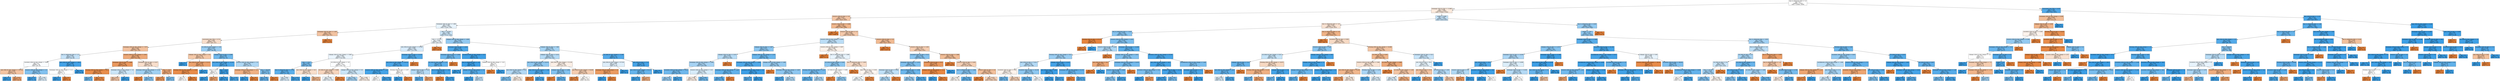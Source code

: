 digraph Tree {
node [shape=box, style="filled", color="black"] ;
0 [label="due_vs_submission_date <= 1.0\ngini = 0.5\nsamples = 27876\nvalue = [13938, 13938]", fillcolor="#e5813900"] ;
1 [label="homepage_clicks_by_days <= 13.999\ngini = 0.496\nsamples = 24863\nvalue = [13603, 11260]", fillcolor="#e581392c"] ;
0 -> 1 [labeldistance=2.5, labelangle=45, headlabel="True"] ;
2 [label="resource_clicks_by_days <= 0.0\ngini = 0.457\nsamples = 14311\nvalue = [9253, 5058]", fillcolor="#e5813974"] ;
1 -> 2 ;
3 [label="homepage_clicks_by_days <= 1.998\ngini = 0.498\nsamples = 3316\nvalue = [1556, 1760]", fillcolor="#399de51e"] ;
2 -> 3 ;
4 [label="homepage_clicks_by_days <= 1.003\ngini = 0.45\nsamples = 645\nvalue = [424, 221]", fillcolor="#e581397a"] ;
3 -> 4 ;
5 [label="assessment_type_CMA <= 0.752\ngini = 0.488\nsamples = 522\nvalue = [301, 221]", fillcolor="#e5813944"] ;
4 -> 5 ;
6 [label="homepage_clicks_by_days_change <= -7.975\ngini = 0.448\nsamples = 389\nvalue = [257, 132]", fillcolor="#e581397c"] ;
5 -> 6 ;
7 [label="due_vs_submission_date <= -1.5\ngini = 0.485\nsamples = 109\nvalue = [45, 64]", fillcolor="#399de54c"] ;
6 -> 7 ;
8 [label="oucontent_clicks_by_days_change <= -0.096\ngini = 0.5\nsamples = 89\nvalue = [44, 45]", fillcolor="#399de506"] ;
7 -> 8 ;
9 [label="quiz_clicks_by_days_change <= -123.164\ngini = 0.453\nsamples = 52\nvalue = [34, 18]", fillcolor="#e5813978"] ;
8 -> 9 ;
10 [label="gini = 0.0\nsamples = 9\nvalue = [0, 9]", fillcolor="#399de5ff"] ;
9 -> 10 ;
11 [label="gini = 0.331\nsamples = 43\nvalue = [34, 9]", fillcolor="#e58139bb"] ;
9 -> 11 ;
12 [label="resource_clicks_by_days_change <= -2.5\ngini = 0.394\nsamples = 37\nvalue = [10, 27]", fillcolor="#399de5a1"] ;
8 -> 12 ;
13 [label="gini = 0.111\nsamples = 17\nvalue = [1, 16]", fillcolor="#399de5ef"] ;
12 -> 13 ;
14 [label="gini = 0.495\nsamples = 20\nvalue = [9, 11]", fillcolor="#399de52e"] ;
12 -> 14 ;
15 [label="quiz_clicks_by_days_change <= -259.5\ngini = 0.095\nsamples = 20\nvalue = [1, 19]", fillcolor="#399de5f2"] ;
7 -> 15 ;
16 [label="homepage_clicks_by_days_change <= -21.5\ngini = 0.5\nsamples = 2\nvalue = [1, 1]", fillcolor="#e5813900"] ;
15 -> 16 ;
17 [label="gini = 0.0\nsamples = 1\nvalue = [0, 1]", fillcolor="#399de5ff"] ;
16 -> 17 ;
18 [label="gini = 0.0\nsamples = 1\nvalue = [1, 0]", fillcolor="#e58139ff"] ;
16 -> 18 ;
19 [label="gini = 0.0\nsamples = 18\nvalue = [0, 18]", fillcolor="#399de5ff"] ;
15 -> 19 ;
20 [label="resource_clicks_by_days_change <= -0.001\ngini = 0.368\nsamples = 280\nvalue = [212, 68]", fillcolor="#e58139ad"] ;
6 -> 20 ;
21 [label="homepage_clicks_by_days <= 0.988\ngini = 0.261\nsamples = 188\nvalue = [159, 29]", fillcolor="#e58139d0"] ;
20 -> 21 ;
22 [label="forumng_clicks_by_days_change <= -3.975\ngini = 0.158\nsamples = 162\nvalue = [148, 14]", fillcolor="#e58139e7"] ;
21 -> 22 ;
23 [label="gini = 0.32\nsamples = 5\nvalue = [1, 4]", fillcolor="#399de5bf"] ;
22 -> 23 ;
24 [label="gini = 0.119\nsamples = 157\nvalue = [147, 10]", fillcolor="#e58139ee"] ;
22 -> 24 ;
25 [label="homepage_clicks_by_days_change <= -3.5\ngini = 0.488\nsamples = 26\nvalue = [11, 15]", fillcolor="#399de544"] ;
21 -> 25 ;
26 [label="gini = 0.457\nsamples = 17\nvalue = [11, 6]", fillcolor="#e5813974"] ;
25 -> 26 ;
27 [label="gini = 0.0\nsamples = 9\nvalue = [0, 9]", fillcolor="#399de5ff"] ;
25 -> 27 ;
28 [label="homepage_clicks_by_days <= 0.027\ngini = 0.488\nsamples = 92\nvalue = [53, 39]", fillcolor="#e5813943"] ;
20 -> 28 ;
29 [label="homepage_clicks_by_days_change <= -5.702\ngini = 0.45\nsamples = 41\nvalue = [14, 27]", fillcolor="#399de57b"] ;
28 -> 29 ;
30 [label="gini = 0.0\nsamples = 4\nvalue = [4, 0]", fillcolor="#e58139ff"] ;
29 -> 30 ;
31 [label="gini = 0.394\nsamples = 37\nvalue = [10, 27]", fillcolor="#399de5a1"] ;
29 -> 31 ;
32 [label="date <= 179.0\ngini = 0.36\nsamples = 51\nvalue = [39, 12]", fillcolor="#e58139b1"] ;
28 -> 32 ;
33 [label="gini = 0.24\nsamples = 43\nvalue = [37, 6]", fillcolor="#e58139d6"] ;
32 -> 33 ;
34 [label="gini = 0.375\nsamples = 8\nvalue = [2, 6]", fillcolor="#399de5aa"] ;
32 -> 34 ;
35 [label="url_clicks_by_days_change <= -1.04\ngini = 0.443\nsamples = 133\nvalue = [44, 89]", fillcolor="#399de581"] ;
5 -> 35 ;
36 [label="subpage_clicks_by_days_change <= -8.5\ngini = 0.461\nsamples = 36\nvalue = [23, 13]", fillcolor="#e581396f"] ;
35 -> 36 ;
37 [label="gini = 0.0\nsamples = 7\nvalue = [0, 7]", fillcolor="#399de5ff"] ;
36 -> 37 ;
38 [label="quiz_clicks_by_days_change <= 22.211\ngini = 0.328\nsamples = 29\nvalue = [23, 6]", fillcolor="#e58139bc"] ;
36 -> 38 ;
39 [label="forumng_clicks_by_days_change <= -17.839\ngini = 0.147\nsamples = 25\nvalue = [23, 2]", fillcolor="#e58139e9"] ;
38 -> 39 ;
40 [label="gini = 0.5\nsamples = 4\nvalue = [2, 2]", fillcolor="#e5813900"] ;
39 -> 40 ;
41 [label="gini = 0.0\nsamples = 21\nvalue = [21, 0]", fillcolor="#e58139ff"] ;
39 -> 41 ;
42 [label="gini = 0.0\nsamples = 4\nvalue = [0, 4]", fillcolor="#399de5ff"] ;
38 -> 42 ;
43 [label="subpage_clicks_by_days <= 0.099\ngini = 0.339\nsamples = 97\nvalue = [21, 76]", fillcolor="#399de5b9"] ;
35 -> 43 ;
44 [label="quiz_clicks_by_days_change <= -51.051\ngini = 0.168\nsamples = 54\nvalue = [5, 49]", fillcolor="#399de5e5"] ;
43 -> 44 ;
45 [label="date <= 175.5\ngini = 0.5\nsamples = 8\nvalue = [4, 4]", fillcolor="#e5813900"] ;
44 -> 45 ;
46 [label="gini = 0.0\nsamples = 3\nvalue = [0, 3]", fillcolor="#399de5ff"] ;
45 -> 46 ;
47 [label="gini = 0.32\nsamples = 5\nvalue = [4, 1]", fillcolor="#e58139bf"] ;
45 -> 47 ;
48 [label="date <= 210.5\ngini = 0.043\nsamples = 46\nvalue = [1, 45]", fillcolor="#399de5f9"] ;
44 -> 48 ;
49 [label="gini = 0.0\nsamples = 32\nvalue = [0, 32]", fillcolor="#399de5ff"] ;
48 -> 49 ;
50 [label="gini = 0.133\nsamples = 14\nvalue = [1, 13]", fillcolor="#399de5eb"] ;
48 -> 50 ;
51 [label="resource_clicks_by_days_change <= -3.5\ngini = 0.467\nsamples = 43\nvalue = [16, 27]", fillcolor="#399de568"] ;
43 -> 51 ;
52 [label="homepage_clicks_by_days_change <= -12.5\ngini = 0.397\nsamples = 11\nvalue = [8, 3]", fillcolor="#e581399f"] ;
51 -> 52 ;
53 [label="gini = 0.0\nsamples = 3\nvalue = [0, 3]", fillcolor="#399de5ff"] ;
52 -> 53 ;
54 [label="gini = 0.0\nsamples = 8\nvalue = [8, 0]", fillcolor="#e58139ff"] ;
52 -> 54 ;
55 [label="date <= 209.638\ngini = 0.375\nsamples = 32\nvalue = [8, 24]", fillcolor="#399de5aa"] ;
51 -> 55 ;
56 [label="gini = 0.285\nsamples = 29\nvalue = [5, 24]", fillcolor="#399de5ca"] ;
55 -> 56 ;
57 [label="gini = 0.0\nsamples = 3\nvalue = [3, 0]", fillcolor="#e58139ff"] ;
55 -> 57 ;
58 [label="gini = 0.0\nsamples = 123\nvalue = [123, 0]", fillcolor="#e58139ff"] ;
4 -> 58 ;
59 [label="date <= 143.952\ngini = 0.488\nsamples = 2671\nvalue = [1132, 1539]", fillcolor="#399de543"] ;
3 -> 59 ;
60 [label="date <= 137.033\ngini = 0.499\nsamples = 1793\nvalue = [859, 934]", fillcolor="#399de514"] ;
59 -> 60 ;
61 [label="quiz_clicks_by_days_change <= 112.947\ngini = 0.494\nsamples = 1685\nvalue = [751, 934]", fillcolor="#399de532"] ;
60 -> 61 ;
62 [label="subpage_clicks_by_days_change <= -9.992\ngini = 0.498\nsamples = 1564\nvalue = [738, 826]", fillcolor="#399de51b"] ;
61 -> 62 ;
63 [label="date <= 123.0\ngini = 0.361\nsamples = 152\nvalue = [36, 116]", fillcolor="#399de5b0"] ;
62 -> 63 ;
64 [label="due_vs_submission_date <= -2.763\ngini = 0.245\nsamples = 119\nvalue = [17, 102]", fillcolor="#399de5d4"] ;
63 -> 64 ;
65 [label="gini = 0.494\nsamples = 27\nvalue = [12, 15]", fillcolor="#399de533"] ;
64 -> 65 ;
66 [label="gini = 0.103\nsamples = 92\nvalue = [5, 87]", fillcolor="#399de5f0"] ;
64 -> 66 ;
67 [label="quiz_clicks_by_days_change <= 45.5\ngini = 0.489\nsamples = 33\nvalue = [19, 14]", fillcolor="#e5813943"] ;
63 -> 67 ;
68 [label="gini = 0.0\nsamples = 6\nvalue = [0, 6]", fillcolor="#399de5ff"] ;
67 -> 68 ;
69 [label="gini = 0.417\nsamples = 27\nvalue = [19, 8]", fillcolor="#e5813994"] ;
67 -> 69 ;
70 [label="url_clicks_by_days_change <= -0.0\ngini = 0.5\nsamples = 1412\nvalue = [702, 710]", fillcolor="#399de503"] ;
62 -> 70 ;
71 [label="url_clicks_by_days_change <= -0.993\ngini = 0.479\nsamples = 583\nvalue = [351, 232]", fillcolor="#e5813956"] ;
70 -> 71 ;
72 [label="gini = 0.499\nsamples = 442\nvalue = [210, 232]", fillcolor="#399de518"] ;
71 -> 72 ;
73 [label="gini = 0.0\nsamples = 141\nvalue = [141, 0]", fillcolor="#e58139ff"] ;
71 -> 73 ;
74 [label="subpage_clicks_by_days_change <= 2.01\ngini = 0.488\nsamples = 829\nvalue = [351, 478]", fillcolor="#399de544"] ;
70 -> 74 ;
75 [label="gini = 0.455\nsamples = 499\nvalue = [175, 324]", fillcolor="#399de575"] ;
74 -> 75 ;
76 [label="gini = 0.498\nsamples = 330\nvalue = [176, 154]", fillcolor="#e5813920"] ;
74 -> 76 ;
77 [label="homepage_clicks_by_days <= 13.155\ngini = 0.192\nsamples = 121\nvalue = [13, 108]", fillcolor="#399de5e0"] ;
61 -> 77 ;
78 [label="quiz_clicks_by_days_change <= 276.515\ngini = 0.155\nsamples = 118\nvalue = [10, 108]", fillcolor="#399de5e7"] ;
77 -> 78 ;
79 [label="resource_clicks_by_days_change <= -18.5\ngini = 0.103\nsamples = 110\nvalue = [6, 104]", fillcolor="#399de5f0"] ;
78 -> 79 ;
80 [label="gini = 0.5\nsamples = 2\nvalue = [1, 1]", fillcolor="#e5813900"] ;
79 -> 80 ;
81 [label="gini = 0.088\nsamples = 108\nvalue = [5, 103]", fillcolor="#399de5f3"] ;
79 -> 81 ;
82 [label="forumng_clicks_by_days <= 4.507\ngini = 0.5\nsamples = 8\nvalue = [4, 4]", fillcolor="#e5813900"] ;
78 -> 82 ;
83 [label="gini = 0.0\nsamples = 4\nvalue = [0, 4]", fillcolor="#399de5ff"] ;
82 -> 83 ;
84 [label="gini = 0.0\nsamples = 4\nvalue = [4, 0]", fillcolor="#e58139ff"] ;
82 -> 84 ;
85 [label="gini = 0.0\nsamples = 3\nvalue = [3, 0]", fillcolor="#e58139ff"] ;
77 -> 85 ;
86 [label="gini = 0.0\nsamples = 108\nvalue = [108, 0]", fillcolor="#e58139ff"] ;
60 -> 86 ;
87 [label="subpage_clicks_by_days_change <= -4.862\ngini = 0.429\nsamples = 878\nvalue = [273, 605]", fillcolor="#399de58c"] ;
59 -> 87 ;
88 [label="homepage_clicks_by_days <= 4.943\ngini = 0.162\nsamples = 146\nvalue = [13, 133]", fillcolor="#399de5e6"] ;
87 -> 88 ;
89 [label="homepage_clicks_by_days <= 4.064\ngini = 0.325\nsamples = 49\nvalue = [10, 39]", fillcolor="#399de5be"] ;
88 -> 89 ;
90 [label="url_clicks_by_days_change <= -0.5\ngini = 0.258\nsamples = 46\nvalue = [7, 39]", fillcolor="#399de5d1"] ;
89 -> 90 ;
91 [label="subpage_clicks_by_days <= 1.019\ngini = 0.473\nsamples = 13\nvalue = [5, 8]", fillcolor="#399de560"] ;
90 -> 91 ;
92 [label="gini = 0.219\nsamples = 8\nvalue = [1, 7]", fillcolor="#399de5db"] ;
91 -> 92 ;
93 [label="gini = 0.32\nsamples = 5\nvalue = [4, 1]", fillcolor="#e58139bf"] ;
91 -> 93 ;
94 [label="due_vs_submission_date <= -19.0\ngini = 0.114\nsamples = 33\nvalue = [2, 31]", fillcolor="#399de5ef"] ;
90 -> 94 ;
95 [label="gini = 0.0\nsamples = 1\nvalue = [1, 0]", fillcolor="#e58139ff"] ;
94 -> 95 ;
96 [label="gini = 0.061\nsamples = 32\nvalue = [1, 31]", fillcolor="#399de5f7"] ;
94 -> 96 ;
97 [label="gini = 0.0\nsamples = 3\nvalue = [3, 0]", fillcolor="#e58139ff"] ;
89 -> 97 ;
98 [label="oucontent_clicks_by_days_change <= 22.5\ngini = 0.06\nsamples = 97\nvalue = [3, 94]", fillcolor="#399de5f7"] ;
88 -> 98 ;
99 [label="due_vs_submission_date <= -0.5\ngini = 0.041\nsamples = 95\nvalue = [2, 93]", fillcolor="#399de5fa"] ;
98 -> 99 ;
100 [label="gini = 0.0\nsamples = 79\nvalue = [0, 79]", fillcolor="#399de5ff"] ;
99 -> 100 ;
101 [label="subpage_clicks_by_days_change <= -5.5\ngini = 0.219\nsamples = 16\nvalue = [2, 14]", fillcolor="#399de5db"] ;
99 -> 101 ;
102 [label="gini = 0.0\nsamples = 11\nvalue = [0, 11]", fillcolor="#399de5ff"] ;
101 -> 102 ;
103 [label="gini = 0.48\nsamples = 5\nvalue = [2, 3]", fillcolor="#399de555"] ;
101 -> 103 ;
104 [label="subpage_clicks_by_days_change <= -16.5\ngini = 0.5\nsamples = 2\nvalue = [1, 1]", fillcolor="#e5813900"] ;
98 -> 104 ;
105 [label="gini = 0.0\nsamples = 1\nvalue = [1, 0]", fillcolor="#e58139ff"] ;
104 -> 105 ;
106 [label="gini = 0.0\nsamples = 1\nvalue = [0, 1]", fillcolor="#399de5ff"] ;
104 -> 106 ;
107 [label="subpage_clicks_by_days <= 7.983\ngini = 0.458\nsamples = 732\nvalue = [260, 472]", fillcolor="#399de573"] ;
87 -> 107 ;
108 [label="subpage_clicks_by_days <= 4.014\ngini = 0.474\nsamples = 652\nvalue = [251, 401]", fillcolor="#399de55f"] ;
107 -> 108 ;
109 [label="quiz_clicks_by_days_change <= 53.874\ngini = 0.424\nsamples = 423\nvalue = [129, 294]", fillcolor="#399de58f"] ;
108 -> 109 ;
110 [label="quiz_clicks_by_days_change <= 6.26\ngini = 0.47\nsamples = 315\nvalue = [119, 196]", fillcolor="#399de564"] ;
109 -> 110 ;
111 [label="gini = 0.376\nsamples = 175\nvalue = [44, 131]", fillcolor="#399de5a9"] ;
110 -> 111 ;
112 [label="gini = 0.497\nsamples = 140\nvalue = [75, 65]", fillcolor="#e5813922"] ;
110 -> 112 ;
113 [label="page_clicks_by_days_change <= -0.06\ngini = 0.168\nsamples = 108\nvalue = [10, 98]", fillcolor="#399de5e5"] ;
109 -> 113 ;
114 [label="gini = 0.0\nsamples = 2\nvalue = [2, 0]", fillcolor="#e58139ff"] ;
113 -> 114 ;
115 [label="gini = 0.14\nsamples = 106\nvalue = [8, 98]", fillcolor="#399de5ea"] ;
113 -> 115 ;
116 [label="quiz_clicks_by_days_change <= 52.139\ngini = 0.498\nsamples = 229\nvalue = [122, 107]", fillcolor="#e581391f"] ;
108 -> 116 ;
117 [label="subpage_clicks_by_days <= 4.994\ngini = 0.391\nsamples = 60\nvalue = [16, 44]", fillcolor="#399de5a2"] ;
116 -> 117 ;
118 [label="gini = 0.0\nsamples = 7\nvalue = [7, 0]", fillcolor="#e58139ff"] ;
117 -> 118 ;
119 [label="gini = 0.282\nsamples = 53\nvalue = [9, 44]", fillcolor="#399de5cb"] ;
117 -> 119 ;
120 [label="quiz_clicks_by_days_change <= 60.866\ngini = 0.468\nsamples = 169\nvalue = [106, 63]", fillcolor="#e5813967"] ;
116 -> 120 ;
121 [label="gini = 0.083\nsamples = 46\nvalue = [44, 2]", fillcolor="#e58139f3"] ;
120 -> 121 ;
122 [label="gini = 0.5\nsamples = 123\nvalue = [62, 61]", fillcolor="#e5813904"] ;
120 -> 122 ;
123 [label="url_clicks_by_days_change <= -0.166\ngini = 0.2\nsamples = 80\nvalue = [9, 71]", fillcolor="#399de5df"] ;
107 -> 123 ;
124 [label="quiz_clicks_by_days_change <= 67.334\ngini = 0.496\nsamples = 11\nvalue = [5, 6]", fillcolor="#399de52a"] ;
123 -> 124 ;
125 [label="homepage_clicks_by_days_change <= 1.0\ngini = 0.278\nsamples = 6\nvalue = [5, 1]", fillcolor="#e58139cc"] ;
124 -> 125 ;
126 [label="gini = 0.0\nsamples = 1\nvalue = [0, 1]", fillcolor="#399de5ff"] ;
125 -> 126 ;
127 [label="gini = 0.0\nsamples = 5\nvalue = [5, 0]", fillcolor="#e58139ff"] ;
125 -> 127 ;
128 [label="gini = 0.0\nsamples = 5\nvalue = [0, 5]", fillcolor="#399de5ff"] ;
124 -> 128 ;
129 [label="quiz_clicks_by_days <= 71.5\ngini = 0.109\nsamples = 69\nvalue = [4, 65]", fillcolor="#399de5ef"] ;
123 -> 129 ;
130 [label="quiz_clicks_by_days_change <= 61.473\ngini = 0.298\nsamples = 22\nvalue = [4, 18]", fillcolor="#399de5c6"] ;
129 -> 130 ;
131 [label="gini = 0.105\nsamples = 18\nvalue = [1, 17]", fillcolor="#399de5f0"] ;
130 -> 131 ;
132 [label="gini = 0.375\nsamples = 4\nvalue = [3, 1]", fillcolor="#e58139aa"] ;
130 -> 132 ;
133 [label="gini = 0.0\nsamples = 47\nvalue = [0, 47]", fillcolor="#399de5ff"] ;
129 -> 133 ;
134 [label="resource_clicks_by_days <= 0.999\ngini = 0.42\nsamples = 10995\nvalue = [7697, 3298]", fillcolor="#e5813992"] ;
2 -> 134 ;
135 [label="gini = 0.0\nsamples = 1899\nvalue = [1899, 0]", fillcolor="#e58139ff"] ;
134 -> 135 ;
136 [label="resource_clicks_by_days <= 1.0\ngini = 0.462\nsamples = 9096\nvalue = [5798, 3298]", fillcolor="#e581396e"] ;
134 -> 136 ;
137 [label="resource_clicks_by_days_change <= 0.004\ngini = 0.479\nsamples = 1616\nvalue = [641, 975]", fillcolor="#399de557"] ;
136 -> 137 ;
138 [label="subpage_clicks_by_days <= 3.987\ngini = 0.417\nsamples = 912\nvalue = [270, 642]", fillcolor="#399de594"] ;
137 -> 138 ;
139 [label="subpage_clicks_by_days <= 3.022\ngini = 0.476\nsamples = 459\nvalue = [179, 280]", fillcolor="#399de55c"] ;
138 -> 139 ;
140 [label="homepage_clicks_by_days_change <= -5.962\ngini = 0.457\nsamples = 433\nvalue = [153, 280]", fillcolor="#399de574"] ;
139 -> 140 ;
141 [label="oucontent_clicks_by_days_change <= -0.013\ngini = 0.335\nsamples = 169\nvalue = [36, 133]", fillcolor="#399de5ba"] ;
140 -> 141 ;
142 [label="gini = 0.44\nsamples = 92\nvalue = [30, 62]", fillcolor="#399de584"] ;
141 -> 142 ;
143 [label="gini = 0.144\nsamples = 77\nvalue = [6, 71]", fillcolor="#399de5e9"] ;
141 -> 143 ;
144 [label="resource_clicks_by_days_change <= -0.01\ngini = 0.494\nsamples = 264\nvalue = [117, 147]", fillcolor="#399de534"] ;
140 -> 144 ;
145 [label="gini = 0.498\nsamples = 190\nvalue = [101, 89]", fillcolor="#e581391e"] ;
144 -> 145 ;
146 [label="gini = 0.339\nsamples = 74\nvalue = [16, 58]", fillcolor="#399de5b9"] ;
144 -> 146 ;
147 [label="gini = 0.0\nsamples = 26\nvalue = [26, 0]", fillcolor="#e58139ff"] ;
139 -> 147 ;
148 [label="subpage_clicks_by_days_change <= 1.223\ngini = 0.321\nsamples = 453\nvalue = [91, 362]", fillcolor="#399de5bf"] ;
138 -> 148 ;
149 [label="homepage_clicks_by_days_change <= -4.085\ngini = 0.186\nsamples = 250\nvalue = [26, 224]", fillcolor="#399de5e1"] ;
148 -> 149 ;
150 [label="homepage_clicks_by_days_change <= -4.897\ngini = 0.278\nsamples = 150\nvalue = [25, 125]", fillcolor="#399de5cc"] ;
149 -> 150 ;
151 [label="gini = 0.246\nsamples = 146\nvalue = [21, 125]", fillcolor="#399de5d4"] ;
150 -> 151 ;
152 [label="gini = 0.0\nsamples = 4\nvalue = [4, 0]", fillcolor="#e58139ff"] ;
150 -> 152 ;
153 [label="oucontent_clicks_by_days_change <= -8.5\ngini = 0.02\nsamples = 100\nvalue = [1, 99]", fillcolor="#399de5fc"] ;
149 -> 153 ;
154 [label="gini = 0.245\nsamples = 7\nvalue = [1, 6]", fillcolor="#399de5d4"] ;
153 -> 154 ;
155 [label="gini = 0.0\nsamples = 93\nvalue = [0, 93]", fillcolor="#399de5ff"] ;
153 -> 155 ;
156 [label="subpage_clicks_by_days_change <= 1.908\ngini = 0.435\nsamples = 203\nvalue = [65, 138]", fillcolor="#399de587"] ;
148 -> 156 ;
157 [label="gini = 0.0\nsamples = 7\nvalue = [7, 0]", fillcolor="#e58139ff"] ;
156 -> 157 ;
158 [label="homepage_clicks_by_days_change <= -0.887\ngini = 0.417\nsamples = 196\nvalue = [58, 138]", fillcolor="#399de594"] ;
156 -> 158 ;
159 [label="gini = 0.145\nsamples = 51\nvalue = [4, 47]", fillcolor="#399de5e9"] ;
158 -> 159 ;
160 [label="gini = 0.467\nsamples = 145\nvalue = [54, 91]", fillcolor="#399de568"] ;
158 -> 160 ;
161 [label="resource_clicks_by_days_change <= 0.997\ngini = 0.499\nsamples = 704\nvalue = [371, 333]", fillcolor="#e581391a"] ;
137 -> 161 ;
162 [label="gini = 0.0\nsamples = 77\nvalue = [77, 0]", fillcolor="#e58139ff"] ;
161 -> 162 ;
163 [label="due_vs_submission_date <= -2.999\ngini = 0.498\nsamples = 627\nvalue = [294, 333]", fillcolor="#399de51e"] ;
161 -> 163 ;
164 [label="url_clicks_by_days_change <= 0.001\ngini = 0.414\nsamples = 246\nvalue = [72, 174]", fillcolor="#399de595"] ;
163 -> 164 ;
165 [label="forumng_clicks_by_days_change <= 0.307\ngini = 0.35\nsamples = 186\nvalue = [42, 144]", fillcolor="#399de5b5"] ;
164 -> 165 ;
166 [label="gini = 0.263\nsamples = 122\nvalue = [19, 103]", fillcolor="#399de5d0"] ;
165 -> 166 ;
167 [label="gini = 0.46\nsamples = 64\nvalue = [23, 41]", fillcolor="#399de570"] ;
165 -> 167 ;
168 [label="url_clicks_by_days_change <= 0.996\ngini = 0.5\nsamples = 60\nvalue = [30, 30]", fillcolor="#e5813900"] ;
164 -> 168 ;
169 [label="gini = 0.0\nsamples = 17\nvalue = [17, 0]", fillcolor="#e58139ff"] ;
168 -> 169 ;
170 [label="gini = 0.422\nsamples = 43\nvalue = [13, 30]", fillcolor="#399de591"] ;
168 -> 170 ;
171 [label="due_vs_submission_date <= -2.003\ngini = 0.486\nsamples = 381\nvalue = [222, 159]", fillcolor="#e5813948"] ;
163 -> 171 ;
172 [label="gini = 0.0\nsamples = 50\nvalue = [50, 0]", fillcolor="#e58139ff"] ;
171 -> 172 ;
173 [label="page_clicks_by_days <= 0.028\ngini = 0.499\nsamples = 331\nvalue = [172, 159]", fillcolor="#e5813913"] ;
171 -> 173 ;
174 [label="gini = 0.5\nsamples = 307\nvalue = [149, 158]", fillcolor="#399de50f"] ;
173 -> 174 ;
175 [label="gini = 0.08\nsamples = 24\nvalue = [23, 1]", fillcolor="#e58139f4"] ;
173 -> 175 ;
176 [label="resource_clicks_by_days <= 2.0\ngini = 0.428\nsamples = 7480\nvalue = [5157, 2323]", fillcolor="#e581398c"] ;
136 -> 176 ;
177 [label="gini = 0.0\nsamples = 1327\nvalue = [1327, 0]", fillcolor="#e58139ff"] ;
176 -> 177 ;
178 [label="resource_clicks_by_days <= 2.001\ngini = 0.47\nsamples = 6153\nvalue = [3830, 2323]", fillcolor="#e5813964"] ;
176 -> 178 ;
179 [label="oucontent_clicks_by_days <= 61.5\ngini = 0.405\nsamples = 869\nvalue = [245, 624]", fillcolor="#399de59b"] ;
178 -> 179 ;
180 [label="homepage_clicks_by_days <= 5.974\ngini = 0.39\nsamples = 844\nvalue = [224, 620]", fillcolor="#399de5a3"] ;
179 -> 180 ;
181 [label="homepage_clicks_by_days <= 5.045\ngini = 0.481\nsamples = 261\nvalue = [105, 156]", fillcolor="#399de553"] ;
180 -> 181 ;
182 [label="gini = 0.465\nsamples = 247\nvalue = [91, 156]", fillcolor="#399de56a"] ;
181 -> 182 ;
183 [label="gini = 0.0\nsamples = 14\nvalue = [14, 0]", fillcolor="#e58139ff"] ;
181 -> 183 ;
184 [label="due_vs_submission_date <= -2.036\ngini = 0.325\nsamples = 583\nvalue = [119, 464]", fillcolor="#399de5be"] ;
180 -> 184 ;
185 [label="gini = 0.435\nsamples = 269\nvalue = [86, 183]", fillcolor="#399de587"] ;
184 -> 185 ;
186 [label="gini = 0.188\nsamples = 314\nvalue = [33, 281]", fillcolor="#399de5e1"] ;
184 -> 186 ;
187 [label="oucontent_clicks_by_days <= 92.5\ngini = 0.269\nsamples = 25\nvalue = [21, 4]", fillcolor="#e58139ce"] ;
179 -> 187 ;
188 [label="subpage_clicks_by_days_change <= -22.5\ngini = 0.087\nsamples = 22\nvalue = [21, 1]", fillcolor="#e58139f3"] ;
187 -> 188 ;
189 [label="gini = 0.0\nsamples = 1\nvalue = [0, 1]", fillcolor="#399de5ff"] ;
188 -> 189 ;
190 [label="gini = 0.0\nsamples = 21\nvalue = [21, 0]", fillcolor="#e58139ff"] ;
188 -> 190 ;
191 [label="gini = 0.0\nsamples = 3\nvalue = [0, 3]", fillcolor="#399de5ff"] ;
187 -> 191 ;
192 [label="resource_clicks_by_days <= 2.999\ngini = 0.436\nsamples = 5284\nvalue = [3585, 1699]", fillcolor="#e5813986"] ;
178 -> 192 ;
193 [label="gini = 0.0\nsamples = 856\nvalue = [856, 0]", fillcolor="#e58139ff"] ;
192 -> 193 ;
194 [label="resource_clicks_by_days <= 3.002\ngini = 0.473\nsamples = 4428\nvalue = [2729, 1699]", fillcolor="#e5813960"] ;
192 -> 194 ;
195 [label="due_vs_submission_date <= -3.094\ngini = 0.393\nsamples = 599\nvalue = [161, 438]", fillcolor="#399de5a1"] ;
194 -> 195 ;
196 [label="gini = 0.499\nsamples = 157\nvalue = [81, 76]", fillcolor="#e5813910"] ;
195 -> 196 ;
197 [label="gini = 0.296\nsamples = 442\nvalue = [80, 362]", fillcolor="#399de5c7"] ;
195 -> 197 ;
198 [label="resource_clicks_by_days <= 4.0\ngini = 0.442\nsamples = 3829\nvalue = [2568, 1261]", fillcolor="#e5813982"] ;
194 -> 198 ;
199 [label="gini = 0.0\nsamples = 606\nvalue = [606, 0]", fillcolor="#e58139ff"] ;
198 -> 199 ;
200 [label="gini = 0.476\nsamples = 3223\nvalue = [1962, 1261]", fillcolor="#e581395b"] ;
198 -> 200 ;
201 [label="weight <= 6.998\ngini = 0.485\nsamples = 10552\nvalue = [4350, 6202]", fillcolor="#399de54c"] ;
1 -> 201 ;
202 [label="due_vs_submission_date <= -3.0\ngini = 0.492\nsamples = 4148\nvalue = [2334, 1814]", fillcolor="#e5813939"] ;
201 -> 202 ;
203 [label="due_vs_submission_date <= -3.018\ngini = 0.404\nsamples = 1483\nvalue = [416, 1067]", fillcolor="#399de59c"] ;
202 -> 203 ;
204 [label="forumng_clicks_by_days <= 67.472\ngini = 0.044\nsamples = 44\nvalue = [43, 1]", fillcolor="#e58139f9"] ;
203 -> 204 ;
205 [label="gini = 0.0\nsamples = 43\nvalue = [43, 0]", fillcolor="#e58139ff"] ;
204 -> 205 ;
206 [label="gini = 0.0\nsamples = 1\nvalue = [0, 1]", fillcolor="#399de5ff"] ;
204 -> 206 ;
207 [label="resource_clicks_by_days_change <= 4.952\ngini = 0.384\nsamples = 1439\nvalue = [373, 1066]", fillcolor="#399de5a6"] ;
203 -> 207 ;
208 [label="resource_clicks_by_days <= 4.043\ngini = 0.465\nsamples = 738\nvalue = [272, 466]", fillcolor="#399de56a"] ;
207 -> 208 ;
209 [label="forumng_clicks_by_days_change <= 35.5\ngini = 0.443\nsamples = 697\nvalue = [231, 466]", fillcolor="#399de581"] ;
208 -> 209 ;
210 [label="quiz_clicks_by_days <= 75.911\ngini = 0.472\nsamples = 591\nvalue = [225, 366]", fillcolor="#399de562"] ;
209 -> 210 ;
211 [label="oucontent_clicks_by_days <= 0.04\ngini = 0.499\nsamples = 213\nvalue = [112, 101]", fillcolor="#e5813919"] ;
210 -> 211 ;
212 [label="gini = 0.325\nsamples = 44\nvalue = [9, 35]", fillcolor="#399de5bd"] ;
211 -> 212 ;
213 [label="gini = 0.476\nsamples = 169\nvalue = [103, 66]", fillcolor="#e581395c"] ;
211 -> 213 ;
214 [label="oucontent_clicks_by_days <= 18.259\ngini = 0.419\nsamples = 378\nvalue = [113, 265]", fillcolor="#399de592"] ;
210 -> 214 ;
215 [label="gini = 0.299\nsamples = 235\nvalue = [43, 192]", fillcolor="#399de5c6"] ;
214 -> 215 ;
216 [label="gini = 0.5\nsamples = 143\nvalue = [70, 73]", fillcolor="#399de50a"] ;
214 -> 216 ;
217 [label="subpage_clicks_by_days <= 13.327\ngini = 0.107\nsamples = 106\nvalue = [6, 100]", fillcolor="#399de5f0"] ;
209 -> 217 ;
218 [label="quiz_clicks_by_days <= 160.0\ngini = 0.025\nsamples = 79\nvalue = [1, 78]", fillcolor="#399de5fc"] ;
217 -> 218 ;
219 [label="gini = 0.0\nsamples = 62\nvalue = [0, 62]", fillcolor="#399de5ff"] ;
218 -> 219 ;
220 [label="gini = 0.111\nsamples = 17\nvalue = [1, 16]", fillcolor="#399de5ef"] ;
218 -> 220 ;
221 [label="homepage_clicks_by_days_change <= 21.151\ngini = 0.302\nsamples = 27\nvalue = [5, 22]", fillcolor="#399de5c5"] ;
217 -> 221 ;
222 [label="gini = 0.0\nsamples = 2\nvalue = [2, 0]", fillcolor="#e58139ff"] ;
221 -> 222 ;
223 [label="gini = 0.211\nsamples = 25\nvalue = [3, 22]", fillcolor="#399de5dc"] ;
221 -> 223 ;
224 [label="gini = 0.0\nsamples = 41\nvalue = [41, 0]", fillcolor="#e58139ff"] ;
208 -> 224 ;
225 [label="homepage_clicks_by_days <= 24.988\ngini = 0.247\nsamples = 701\nvalue = [101, 600]", fillcolor="#399de5d4"] ;
207 -> 225 ;
226 [label="subpage_clicks_by_days_change <= 2.622\ngini = 0.391\nsamples = 251\nvalue = [67, 184]", fillcolor="#399de5a2"] ;
225 -> 226 ;
227 [label="quiz_clicks_by_days <= 40.5\ngini = 0.36\nsamples = 17\nvalue = [13, 4]", fillcolor="#e58139b1"] ;
226 -> 227 ;
228 [label="gini = 0.0\nsamples = 13\nvalue = [13, 0]", fillcolor="#e58139ff"] ;
227 -> 228 ;
229 [label="gini = 0.0\nsamples = 4\nvalue = [0, 4]", fillcolor="#399de5ff"] ;
227 -> 229 ;
230 [label="homepage_clicks_by_days_change <= 24.032\ngini = 0.355\nsamples = 234\nvalue = [54, 180]", fillcolor="#399de5b3"] ;
226 -> 230 ;
231 [label="resource_clicks_by_days <= 8.985\ngini = 0.336\nsamples = 229\nvalue = [49, 180]", fillcolor="#399de5ba"] ;
230 -> 231 ;
232 [label="gini = 0.397\nsamples = 165\nvalue = [45, 120]", fillcolor="#399de59f"] ;
231 -> 232 ;
233 [label="gini = 0.117\nsamples = 64\nvalue = [4, 60]", fillcolor="#399de5ee"] ;
231 -> 233 ;
234 [label="gini = 0.0\nsamples = 5\nvalue = [5, 0]", fillcolor="#e58139ff"] ;
230 -> 234 ;
235 [label="oucontent_clicks_by_days_change <= 87.941\ngini = 0.14\nsamples = 450\nvalue = [34, 416]", fillcolor="#399de5ea"] ;
225 -> 235 ;
236 [label="quiz_clicks_by_days_change <= 40.5\ngini = 0.117\nsamples = 418\nvalue = [26, 392]", fillcolor="#399de5ee"] ;
235 -> 236 ;
237 [label="oucontent_clicks_by_days_change <= 25.0\ngini = 0.375\nsamples = 24\nvalue = [6, 18]", fillcolor="#399de5aa"] ;
236 -> 237 ;
238 [label="gini = 0.0\nsamples = 17\nvalue = [0, 17]", fillcolor="#399de5ff"] ;
237 -> 238 ;
239 [label="gini = 0.245\nsamples = 7\nvalue = [6, 1]", fillcolor="#e58139d4"] ;
237 -> 239 ;
240 [label="subpage_clicks_by_days <= 41.038\ngini = 0.096\nsamples = 394\nvalue = [20, 374]", fillcolor="#399de5f1"] ;
236 -> 240 ;
241 [label="gini = 0.081\nsamples = 377\nvalue = [16, 361]", fillcolor="#399de5f4"] ;
240 -> 241 ;
242 [label="gini = 0.36\nsamples = 17\nvalue = [4, 13]", fillcolor="#399de5b1"] ;
240 -> 242 ;
243 [label="oucollaborate_clicks_by_days_change <= 2.449\ngini = 0.375\nsamples = 32\nvalue = [8, 24]", fillcolor="#399de5aa"] ;
235 -> 243 ;
244 [label="homepage_clicks_by_days <= 27.5\ngini = 0.142\nsamples = 26\nvalue = [2, 24]", fillcolor="#399de5ea"] ;
243 -> 244 ;
245 [label="gini = 0.0\nsamples = 2\nvalue = [2, 0]", fillcolor="#e58139ff"] ;
244 -> 245 ;
246 [label="gini = 0.0\nsamples = 24\nvalue = [0, 24]", fillcolor="#399de5ff"] ;
244 -> 246 ;
247 [label="gini = 0.0\nsamples = 6\nvalue = [6, 0]", fillcolor="#e58139ff"] ;
243 -> 247 ;
248 [label="due_vs_submission_date <= -2.0\ngini = 0.403\nsamples = 2665\nvalue = [1918, 747]", fillcolor="#e581399c"] ;
202 -> 248 ;
249 [label="gini = 0.0\nsamples = 861\nvalue = [861, 0]", fillcolor="#e58139ff"] ;
248 -> 249 ;
250 [label="oucontent_clicks_by_days <= 0.002\ngini = 0.485\nsamples = 1804\nvalue = [1057, 747]", fillcolor="#e581394b"] ;
248 -> 250 ;
251 [label="resource_clicks_by_days <= 4.88\ngini = 0.412\nsamples = 320\nvalue = [93, 227]", fillcolor="#399de597"] ;
250 -> 251 ;
252 [label="url_clicks_by_days_change <= 0.011\ngini = 0.486\nsamples = 204\nvalue = [85, 119]", fillcolor="#399de549"] ;
251 -> 252 ;
253 [label="subpage_clicks_by_days <= 21.0\ngini = 0.309\nsamples = 89\nvalue = [17, 72]", fillcolor="#399de5c3"] ;
252 -> 253 ;
254 [label="quiz_clicks_by_days_change <= 44.0\ngini = 0.273\nsamples = 86\nvalue = [14, 72]", fillcolor="#399de5cd"] ;
253 -> 254 ;
255 [label="gini = 0.494\nsamples = 18\nvalue = [8, 10]", fillcolor="#399de533"] ;
254 -> 255 ;
256 [label="gini = 0.161\nsamples = 68\nvalue = [6, 62]", fillcolor="#399de5e6"] ;
254 -> 256 ;
257 [label="gini = 0.0\nsamples = 3\nvalue = [3, 0]", fillcolor="#e58139ff"] ;
253 -> 257 ;
258 [label="forumng_clicks_by_days_change <= 10.875\ngini = 0.483\nsamples = 115\nvalue = [68, 47]", fillcolor="#e581394f"] ;
252 -> 258 ;
259 [label="forumng_clicks_by_days_change <= 0.153\ngini = 0.396\nsamples = 92\nvalue = [67, 25]", fillcolor="#e58139a0"] ;
258 -> 259 ;
260 [label="gini = 0.298\nsamples = 11\nvalue = [2, 9]", fillcolor="#399de5c6"] ;
259 -> 260 ;
261 [label="gini = 0.317\nsamples = 81\nvalue = [65, 16]", fillcolor="#e58139c0"] ;
259 -> 261 ;
262 [label="subpage_clicks_by_days <= 6.5\ngini = 0.083\nsamples = 23\nvalue = [1, 22]", fillcolor="#399de5f3"] ;
258 -> 262 ;
263 [label="gini = 0.32\nsamples = 5\nvalue = [1, 4]", fillcolor="#399de5bf"] ;
262 -> 263 ;
264 [label="gini = 0.0\nsamples = 18\nvalue = [0, 18]", fillcolor="#399de5ff"] ;
262 -> 264 ;
265 [label="subpage_clicks_by_days_change <= 49.5\ngini = 0.128\nsamples = 116\nvalue = [8, 108]", fillcolor="#399de5ec"] ;
251 -> 265 ;
266 [label="subpage_clicks_by_days_change <= 7.5\ngini = 0.114\nsamples = 115\nvalue = [7, 108]", fillcolor="#399de5ee"] ;
265 -> 266 ;
267 [label="subpage_clicks_by_days_change <= 6.5\ngini = 0.32\nsamples = 15\nvalue = [3, 12]", fillcolor="#399de5bf"] ;
266 -> 267 ;
268 [label="gini = 0.245\nsamples = 14\nvalue = [2, 12]", fillcolor="#399de5d4"] ;
267 -> 268 ;
269 [label="gini = 0.0\nsamples = 1\nvalue = [1, 0]", fillcolor="#e58139ff"] ;
267 -> 269 ;
270 [label="resource_clicks_by_days_change <= 8.5\ngini = 0.077\nsamples = 100\nvalue = [4, 96]", fillcolor="#399de5f4"] ;
266 -> 270 ;
271 [label="gini = 0.0\nsamples = 56\nvalue = [0, 56]", fillcolor="#399de5ff"] ;
270 -> 271 ;
272 [label="gini = 0.165\nsamples = 44\nvalue = [4, 40]", fillcolor="#399de5e6"] ;
270 -> 272 ;
273 [label="gini = 0.0\nsamples = 1\nvalue = [1, 0]", fillcolor="#e58139ff"] ;
265 -> 273 ;
274 [label="forumng_clicks_by_days_change <= 34.868\ngini = 0.455\nsamples = 1484\nvalue = [964, 520]", fillcolor="#e5813975"] ;
250 -> 274 ;
275 [label="url_clicks_by_days <= 0.001\ngini = 0.419\nsamples = 1212\nvalue = [850, 362]", fillcolor="#e5813992"] ;
274 -> 275 ;
276 [label="resource_clicks_by_days_change <= 5.994\ngini = 0.492\nsamples = 351\nvalue = [197, 154]", fillcolor="#e5813938"] ;
275 -> 276 ;
277 [label="quiz_clicks_by_days_change <= 78.584\ngini = 0.418\nsamples = 205\nvalue = [144, 61]", fillcolor="#e5813993"] ;
276 -> 277 ;
278 [label="gini = 0.256\nsamples = 106\nvalue = [90, 16]", fillcolor="#e58139d2"] ;
277 -> 278 ;
279 [label="gini = 0.496\nsamples = 99\nvalue = [54, 45]", fillcolor="#e581392a"] ;
277 -> 279 ;
280 [label="forumng_clicks_by_days <= 2.476\ngini = 0.462\nsamples = 146\nvalue = [53, 93]", fillcolor="#399de56e"] ;
276 -> 280 ;
281 [label="gini = 0.193\nsamples = 37\nvalue = [4, 33]", fillcolor="#399de5e0"] ;
280 -> 281 ;
282 [label="gini = 0.495\nsamples = 109\nvalue = [49, 60]", fillcolor="#399de52f"] ;
280 -> 282 ;
283 [label="url_clicks_by_days_change <= 0.999\ngini = 0.366\nsamples = 861\nvalue = [653, 208]", fillcolor="#e58139ae"] ;
275 -> 283 ;
284 [label="gini = 0.0\nsamples = 262\nvalue = [262, 0]", fillcolor="#e58139ff"] ;
283 -> 284 ;
285 [label="url_clicks_by_days_change <= 1.002\ngini = 0.453\nsamples = 599\nvalue = [391, 208]", fillcolor="#e5813977"] ;
283 -> 285 ;
286 [label="gini = 0.496\nsamples = 195\nvalue = [89, 106]", fillcolor="#399de529"] ;
285 -> 286 ;
287 [label="gini = 0.377\nsamples = 404\nvalue = [302, 102]", fillcolor="#e58139a9"] ;
285 -> 287 ;
288 [label="homepage_clicks_by_days <= 92.0\ngini = 0.487\nsamples = 272\nvalue = [114, 158]", fillcolor="#399de547"] ;
274 -> 288 ;
289 [label="quiz_clicks_by_days <= 68.5\ngini = 0.498\nsamples = 245\nvalue = [114, 131]", fillcolor="#399de521"] ;
288 -> 289 ;
290 [label="quiz_clicks_by_days <= 47.0\ngini = 0.45\nsamples = 76\nvalue = [50, 26]", fillcolor="#e581397a"] ;
289 -> 290 ;
291 [label="gini = 0.0\nsamples = 14\nvalue = [0, 14]", fillcolor="#399de5ff"] ;
290 -> 291 ;
292 [label="gini = 0.312\nsamples = 62\nvalue = [50, 12]", fillcolor="#e58139c2"] ;
290 -> 292 ;
293 [label="url_clicks_by_days <= 1.003\ngini = 0.471\nsamples = 169\nvalue = [64, 105]", fillcolor="#399de564"] ;
289 -> 293 ;
294 [label="gini = 0.249\nsamples = 89\nvalue = [13, 76]", fillcolor="#399de5d3"] ;
293 -> 294 ;
295 [label="gini = 0.462\nsamples = 80\nvalue = [51, 29]", fillcolor="#e581396e"] ;
293 -> 295 ;
296 [label="gini = 0.0\nsamples = 27\nvalue = [0, 27]", fillcolor="#399de5ff"] ;
288 -> 296 ;
297 [label="due_vs_submission_date <= 0.005\ngini = 0.431\nsamples = 6404\nvalue = [2016, 4388]", fillcolor="#399de58a"] ;
201 -> 297 ;
298 [label="weight <= 7.057\ngini = 0.421\nsamples = 6279\nvalue = [1891, 4388]", fillcolor="#399de591"] ;
297 -> 298 ;
299 [label="homepage_clicks_by_days <= 17.949\ngini = 0.231\nsamples = 1299\nvalue = [173, 1126]", fillcolor="#399de5d8"] ;
298 -> 299 ;
300 [label="subpage_clicks_by_days <= 11.975\ngini = 0.4\nsamples = 383\nvalue = [106, 277]", fillcolor="#399de59d"] ;
299 -> 300 ;
301 [label="homepage_clicks_by_days <= 14.039\ngini = 0.464\nsamples = 282\nvalue = [103, 179]", fillcolor="#399de56c"] ;
300 -> 301 ;
302 [label="quiz_clicks_by_days <= 35.5\ngini = 0.18\nsamples = 70\nvalue = [7, 63]", fillcolor="#399de5e3"] ;
301 -> 302 ;
303 [label="resource_clicks_by_days <= 0.5\ngini = 0.469\nsamples = 16\nvalue = [6, 10]", fillcolor="#399de566"] ;
302 -> 303 ;
304 [label="gini = 0.245\nsamples = 7\nvalue = [6, 1]", fillcolor="#e58139d4"] ;
303 -> 304 ;
305 [label="gini = 0.0\nsamples = 9\nvalue = [0, 9]", fillcolor="#399de5ff"] ;
303 -> 305 ;
306 [label="oucontent_clicks_by_days_change <= 28.0\ngini = 0.036\nsamples = 54\nvalue = [1, 53]", fillcolor="#399de5fa"] ;
302 -> 306 ;
307 [label="gini = 0.0\nsamples = 52\nvalue = [0, 52]", fillcolor="#399de5ff"] ;
306 -> 307 ;
308 [label="gini = 0.5\nsamples = 2\nvalue = [1, 1]", fillcolor="#e5813900"] ;
306 -> 308 ;
309 [label="homepage_clicks_by_days <= 14.989\ngini = 0.496\nsamples = 212\nvalue = [96, 116]", fillcolor="#399de52c"] ;
301 -> 309 ;
310 [label="gini = 0.0\nsamples = 24\nvalue = [24, 0]", fillcolor="#e58139ff"] ;
309 -> 310 ;
311 [label="homepage_clicks_by_days <= 15.038\ngini = 0.473\nsamples = 188\nvalue = [72, 116]", fillcolor="#399de561"] ;
309 -> 311 ;
312 [label="gini = 0.08\nsamples = 48\nvalue = [2, 46]", fillcolor="#399de5f4"] ;
311 -> 312 ;
313 [label="gini = 0.5\nsamples = 140\nvalue = [70, 70]", fillcolor="#e5813900"] ;
311 -> 313 ;
314 [label="homepage_clicks_by_days <= 17.263\ngini = 0.058\nsamples = 101\nvalue = [3, 98]", fillcolor="#399de5f7"] ;
300 -> 314 ;
315 [label="quiz_clicks_by_days_change <= 8.158\ngini = 0.039\nsamples = 100\nvalue = [2, 98]", fillcolor="#399de5fa"] ;
314 -> 315 ;
316 [label="quiz_clicks_by_days_change <= 0.5\ngini = 0.298\nsamples = 11\nvalue = [2, 9]", fillcolor="#399de5c6"] ;
315 -> 316 ;
317 [label="gini = 0.0\nsamples = 8\nvalue = [0, 8]", fillcolor="#399de5ff"] ;
316 -> 317 ;
318 [label="gini = 0.444\nsamples = 3\nvalue = [2, 1]", fillcolor="#e581397f"] ;
316 -> 318 ;
319 [label="gini = 0.0\nsamples = 89\nvalue = [0, 89]", fillcolor="#399de5ff"] ;
315 -> 319 ;
320 [label="gini = 0.0\nsamples = 1\nvalue = [1, 0]", fillcolor="#e58139ff"] ;
314 -> 320 ;
321 [label="oucontent_clicks_by_days <= 91.302\ngini = 0.136\nsamples = 916\nvalue = [67, 849]", fillcolor="#399de5eb"] ;
299 -> 321 ;
322 [label="oucollaborate_clicks_by_days_change <= 0.011\ngini = 0.1\nsamples = 871\nvalue = [46, 825]", fillcolor="#399de5f1"] ;
321 -> 322 ;
323 [label="oucollaborate_clicks_by_days_change <= -4.356\ngini = 0.07\nsamples = 772\nvalue = [28, 744]", fillcolor="#399de5f5"] ;
322 -> 323 ;
324 [label="resource_clicks_by_days_change <= -8.62\ngini = 0.346\nsamples = 18\nvalue = [4, 14]", fillcolor="#399de5b6"] ;
323 -> 324 ;
325 [label="gini = 0.32\nsamples = 5\nvalue = [4, 1]", fillcolor="#e58139bf"] ;
324 -> 325 ;
326 [label="gini = 0.0\nsamples = 13\nvalue = [0, 13]", fillcolor="#399de5ff"] ;
324 -> 326 ;
327 [label="subpage_clicks_by_days <= 13.538\ngini = 0.062\nsamples = 754\nvalue = [24, 730]", fillcolor="#399de5f7"] ;
323 -> 327 ;
328 [label="gini = 0.111\nsamples = 374\nvalue = [22, 352]", fillcolor="#399de5ef"] ;
327 -> 328 ;
329 [label="gini = 0.01\nsamples = 380\nvalue = [2, 378]", fillcolor="#399de5fe"] ;
327 -> 329 ;
330 [label="oucollaborate_clicks_by_days <= 1.0\ngini = 0.298\nsamples = 99\nvalue = [18, 81]", fillcolor="#399de5c6"] ;
322 -> 330 ;
331 [label="gini = 0.0\nsamples = 15\nvalue = [15, 0]", fillcolor="#e58139ff"] ;
330 -> 331 ;
332 [label="homepage_clicks_by_days_change <= 11.279\ngini = 0.069\nsamples = 84\nvalue = [3, 81]", fillcolor="#399de5f6"] ;
330 -> 332 ;
333 [label="gini = 0.029\nsamples = 69\nvalue = [1, 68]", fillcolor="#399de5fb"] ;
332 -> 333 ;
334 [label="gini = 0.231\nsamples = 15\nvalue = [2, 13]", fillcolor="#399de5d8"] ;
332 -> 334 ;
335 [label="subpage_clicks_by_days <= 9.69\ngini = 0.498\nsamples = 45\nvalue = [21, 24]", fillcolor="#399de520"] ;
321 -> 335 ;
336 [label="resource_clicks_by_days_change <= -36.542\ngini = 0.133\nsamples = 14\nvalue = [13, 1]", fillcolor="#e58139eb"] ;
335 -> 336 ;
337 [label="gini = 0.0\nsamples = 1\nvalue = [0, 1]", fillcolor="#399de5ff"] ;
336 -> 337 ;
338 [label="gini = 0.0\nsamples = 13\nvalue = [13, 0]", fillcolor="#e58139ff"] ;
336 -> 338 ;
339 [label="oucontent_clicks_by_days <= 96.824\ngini = 0.383\nsamples = 31\nvalue = [8, 23]", fillcolor="#399de5a6"] ;
335 -> 339 ;
340 [label="gini = 0.0\nsamples = 3\nvalue = [3, 0]", fillcolor="#e58139ff"] ;
339 -> 340 ;
341 [label="oucollaborate_clicks_by_days_change <= -0.059\ngini = 0.293\nsamples = 28\nvalue = [5, 23]", fillcolor="#399de5c8"] ;
339 -> 341 ;
342 [label="gini = 0.5\nsamples = 8\nvalue = [4, 4]", fillcolor="#e5813900"] ;
341 -> 342 ;
343 [label="gini = 0.095\nsamples = 20\nvalue = [1, 19]", fillcolor="#399de5f2"] ;
341 -> 343 ;
344 [label="due_vs_submission_date <= -0.001\ngini = 0.452\nsamples = 4980\nvalue = [1718, 3262]", fillcolor="#399de579"] ;
298 -> 344 ;
345 [label="due_vs_submission_date <= -2.0\ngini = 0.48\nsamples = 3591\nvalue = [1436, 2155]", fillcolor="#399de555"] ;
344 -> 345 ;
346 [label="url_clicks_by_days <= 1.0\ngini = 0.459\nsamples = 3247\nvalue = [1160, 2087]", fillcolor="#399de571"] ;
345 -> 346 ;
347 [label="url_clicks_by_days <= 0.0\ngini = 0.488\nsamples = 2313\nvalue = [979, 1334]", fillcolor="#399de544"] ;
346 -> 347 ;
348 [label="date <= 207.001\ngini = 0.449\nsamples = 2020\nvalue = [686, 1334]", fillcolor="#399de57c"] ;
347 -> 348 ;
349 [label="gini = 0.385\nsamples = 1394\nvalue = [363, 1031]", fillcolor="#399de5a5"] ;
348 -> 349 ;
350 [label="gini = 0.499\nsamples = 626\nvalue = [323, 303]", fillcolor="#e5813910"] ;
348 -> 350 ;
351 [label="gini = 0.0\nsamples = 293\nvalue = [293, 0]", fillcolor="#e58139ff"] ;
347 -> 351 ;
352 [label="url_clicks_by_days_change <= 1.0\ngini = 0.312\nsamples = 934\nvalue = [181, 753]", fillcolor="#399de5c2"] ;
346 -> 352 ;
353 [label="quiz_clicks_by_days <= 34.71\ngini = 0.212\nsamples = 632\nvalue = [76, 556]", fillcolor="#399de5dc"] ;
352 -> 353 ;
354 [label="gini = 0.394\nsamples = 137\nvalue = [37, 100]", fillcolor="#399de5a1"] ;
353 -> 354 ;
355 [label="gini = 0.145\nsamples = 495\nvalue = [39, 456]", fillcolor="#399de5e9"] ;
353 -> 355 ;
356 [label="url_clicks_by_days_change <= 1.995\ngini = 0.454\nsamples = 302\nvalue = [105, 197]", fillcolor="#399de577"] ;
352 -> 356 ;
357 [label="gini = 0.0\nsamples = 61\nvalue = [61, 0]", fillcolor="#e58139ff"] ;
356 -> 357 ;
358 [label="gini = 0.298\nsamples = 241\nvalue = [44, 197]", fillcolor="#399de5c6"] ;
356 -> 358 ;
359 [label="due_vs_submission_date <= -0.998\ngini = 0.317\nsamples = 344\nvalue = [276, 68]", fillcolor="#e58139c0"] ;
345 -> 359 ;
360 [label="due_vs_submission_date <= -1.0\ngini = 0.459\nsamples = 191\nvalue = [123, 68]", fillcolor="#e5813972"] ;
359 -> 360 ;
361 [label="gini = 0.0\nsamples = 102\nvalue = [102, 0]", fillcolor="#e58139ff"] ;
360 -> 361 ;
362 [label="forumng_clicks_by_days <= 0.789\ngini = 0.361\nsamples = 89\nvalue = [21, 68]", fillcolor="#399de5b0"] ;
360 -> 362 ;
363 [label="gini = 0.497\nsamples = 26\nvalue = [14, 12]", fillcolor="#e5813924"] ;
362 -> 363 ;
364 [label="gini = 0.198\nsamples = 63\nvalue = [7, 56]", fillcolor="#399de5df"] ;
362 -> 364 ;
365 [label="gini = 0.0\nsamples = 153\nvalue = [153, 0]", fillcolor="#e58139ff"] ;
359 -> 365 ;
366 [label="forumng_clicks_by_days <= 6.98\ngini = 0.324\nsamples = 1389\nvalue = [282, 1107]", fillcolor="#399de5be"] ;
344 -> 366 ;
367 [label="oucontent_clicks_by_days_change <= 0.952\ngini = 0.428\nsamples = 571\nvalue = [177, 394]", fillcolor="#399de58c"] ;
366 -> 367 ;
368 [label="oucollaborate_clicks_by_days_change <= -1.046\ngini = 0.477\nsamples = 358\nvalue = [141, 217]", fillcolor="#399de559"] ;
367 -> 368 ;
369 [label="subpage_clicks_by_days_change <= -2.131\ngini = 0.346\nsamples = 36\nvalue = [28, 8]", fillcolor="#e58139b6"] ;
368 -> 369 ;
370 [label="gini = 0.124\nsamples = 30\nvalue = [28, 2]", fillcolor="#e58139ed"] ;
369 -> 370 ;
371 [label="gini = 0.0\nsamples = 6\nvalue = [0, 6]", fillcolor="#399de5ff"] ;
369 -> 371 ;
372 [label="quiz_clicks_by_days <= 17.5\ngini = 0.456\nsamples = 322\nvalue = [113, 209]", fillcolor="#399de575"] ;
368 -> 372 ;
373 [label="gini = 0.486\nsamples = 254\nvalue = [106, 148]", fillcolor="#399de548"] ;
372 -> 373 ;
374 [label="gini = 0.185\nsamples = 68\nvalue = [7, 61]", fillcolor="#399de5e2"] ;
372 -> 374 ;
375 [label="resource_clicks_by_days_change <= -17.5\ngini = 0.281\nsamples = 213\nvalue = [36, 177]", fillcolor="#399de5cb"] ;
367 -> 375 ;
376 [label="oucontent_clicks_by_days_change <= 12.3\ngini = 0.346\nsamples = 9\nvalue = [7, 2]", fillcolor="#e58139b6"] ;
375 -> 376 ;
377 [label="gini = 0.0\nsamples = 2\nvalue = [0, 2]", fillcolor="#399de5ff"] ;
376 -> 377 ;
378 [label="gini = 0.0\nsamples = 7\nvalue = [7, 0]", fillcolor="#e58139ff"] ;
376 -> 378 ;
379 [label="quiz_clicks_by_days <= 0.966\ngini = 0.244\nsamples = 204\nvalue = [29, 175]", fillcolor="#399de5d5"] ;
375 -> 379 ;
380 [label="gini = 0.397\nsamples = 88\nvalue = [24, 64]", fillcolor="#399de59f"] ;
379 -> 380 ;
381 [label="gini = 0.082\nsamples = 116\nvalue = [5, 111]", fillcolor="#399de5f4"] ;
379 -> 381 ;
382 [label="url_clicks_by_days <= 0.015\ngini = 0.224\nsamples = 818\nvalue = [105, 713]", fillcolor="#399de5d9"] ;
366 -> 382 ;
383 [label="subpage_clicks_by_days_change <= -68.0\ngini = 0.112\nsamples = 336\nvalue = [20, 316]", fillcolor="#399de5ef"] ;
382 -> 383 ;
384 [label="gini = 0.0\nsamples = 1\nvalue = [1, 0]", fillcolor="#e58139ff"] ;
383 -> 384 ;
385 [label="homepage_clicks_by_days_change <= 8.002\ngini = 0.107\nsamples = 335\nvalue = [19, 316]", fillcolor="#399de5f0"] ;
383 -> 385 ;
386 [label="gini = 0.042\nsamples = 231\nvalue = [5, 226]", fillcolor="#399de5f9"] ;
385 -> 386 ;
387 [label="gini = 0.233\nsamples = 104\nvalue = [14, 90]", fillcolor="#399de5d7"] ;
385 -> 387 ;
388 [label="url_clicks_by_days <= 0.957\ngini = 0.29\nsamples = 482\nvalue = [85, 397]", fillcolor="#399de5c8"] ;
382 -> 388 ;
389 [label="gini = 0.0\nsamples = 28\nvalue = [28, 0]", fillcolor="#e58139ff"] ;
388 -> 389 ;
390 [label="homepage_clicks_by_days_change <= -1.36\ngini = 0.22\nsamples = 454\nvalue = [57, 397]", fillcolor="#399de5da"] ;
388 -> 390 ;
391 [label="gini = 0.358\nsamples = 171\nvalue = [40, 131]", fillcolor="#399de5b1"] ;
390 -> 391 ;
392 [label="gini = 0.113\nsamples = 283\nvalue = [17, 266]", fillcolor="#399de5ef"] ;
390 -> 392 ;
393 [label="gini = 0.0\nsamples = 125\nvalue = [125, 0]", fillcolor="#e58139ff"] ;
297 -> 393 ;
394 [label="assessment_type_TMA <= 0.979\ngini = 0.198\nsamples = 3013\nvalue = [335, 2678]", fillcolor="#399de5df"] ;
0 -> 394 [labeldistance=2.5, labelangle=-45, headlabel="False"] ;
395 [label="homepage_clicks_by_days_change <= 9.598\ngini = 0.438\nsamples = 170\nvalue = [115, 55]", fillcolor="#e5813985"] ;
394 -> 395 ;
396 [label="subpage_clicks_by_days <= 0.038\ngini = 0.412\nsamples = 162\nvalue = [115, 47]", fillcolor="#e5813997"] ;
395 -> 396 ;
397 [label="oucontent_clicks_by_days <= 0.069\ngini = 0.499\nsamples = 78\nvalue = [41, 37]", fillcolor="#e5813919"] ;
396 -> 397 ;
398 [label="resource_clicks_by_days_change <= 0.338\ngini = 0.431\nsamples = 54\nvalue = [17, 37]", fillcolor="#399de58a"] ;
397 -> 398 ;
399 [label="homepage_clicks_by_days_change <= -0.31\ngini = 0.315\nsamples = 46\nvalue = [9, 37]", fillcolor="#399de5c1"] ;
398 -> 399 ;
400 [label="subpage_clicks_by_days_change <= -0.5\ngini = 0.5\nsamples = 10\nvalue = [5, 5]", fillcolor="#e5813900"] ;
399 -> 400 ;
401 [label="gini = 0.0\nsamples = 2\nvalue = [0, 2]", fillcolor="#399de5ff"] ;
400 -> 401 ;
402 [label="homepage_clicks_by_days_change <= -7.5\ngini = 0.469\nsamples = 8\nvalue = [5, 3]", fillcolor="#e5813966"] ;
400 -> 402 ;
403 [label="gini = 0.0\nsamples = 1\nvalue = [0, 1]", fillcolor="#399de5ff"] ;
402 -> 403 ;
404 [label="homepage_clicks_by_days_change <= -1.151\ngini = 0.408\nsamples = 7\nvalue = [5, 2]", fillcolor="#e5813999"] ;
402 -> 404 ;
405 [label="gini = 0.0\nsamples = 4\nvalue = [4, 0]", fillcolor="#e58139ff"] ;
404 -> 405 ;
406 [label="gini = 0.444\nsamples = 3\nvalue = [1, 2]", fillcolor="#399de57f"] ;
404 -> 406 ;
407 [label="homepage_clicks_by_days <= 4.5\ngini = 0.198\nsamples = 36\nvalue = [4, 32]", fillcolor="#399de5df"] ;
399 -> 407 ;
408 [label="weight <= 4.5\ngini = 0.157\nsamples = 35\nvalue = [3, 32]", fillcolor="#399de5e7"] ;
407 -> 408 ;
409 [label="gini = 0.0\nsamples = 16\nvalue = [0, 16]", fillcolor="#399de5ff"] ;
408 -> 409 ;
410 [label="homepage_clicks_by_days <= 0.5\ngini = 0.266\nsamples = 19\nvalue = [3, 16]", fillcolor="#399de5cf"] ;
408 -> 410 ;
411 [label="gini = 0.337\nsamples = 14\nvalue = [3, 11]", fillcolor="#399de5b9"] ;
410 -> 411 ;
412 [label="gini = 0.0\nsamples = 5\nvalue = [0, 5]", fillcolor="#399de5ff"] ;
410 -> 412 ;
413 [label="gini = 0.0\nsamples = 1\nvalue = [1, 0]", fillcolor="#e58139ff"] ;
407 -> 413 ;
414 [label="gini = 0.0\nsamples = 8\nvalue = [8, 0]", fillcolor="#e58139ff"] ;
398 -> 414 ;
415 [label="gini = 0.0\nsamples = 24\nvalue = [24, 0]", fillcolor="#e58139ff"] ;
397 -> 415 ;
416 [label="forumng_clicks_by_days <= 20.928\ngini = 0.21\nsamples = 84\nvalue = [74, 10]", fillcolor="#e58139dd"] ;
396 -> 416 ;
417 [label="oucontent_clicks_by_days <= 4.97\ngini = 0.158\nsamples = 81\nvalue = [74, 7]", fillcolor="#e58139e7"] ;
416 -> 417 ;
418 [label="resource_clicks_by_days_change <= 0.942\ngini = 0.098\nsamples = 77\nvalue = [73, 4]", fillcolor="#e58139f1"] ;
417 -> 418 ;
419 [label="subpage_clicks_by_days <= 1.031\ngini = 0.028\nsamples = 70\nvalue = [69, 1]", fillcolor="#e58139fb"] ;
418 -> 419 ;
420 [label="subpage_clicks_by_days_change <= 0.988\ngini = 0.083\nsamples = 23\nvalue = [22, 1]", fillcolor="#e58139f3"] ;
419 -> 420 ;
421 [label="gini = 0.0\nsamples = 22\nvalue = [22, 0]", fillcolor="#e58139ff"] ;
420 -> 421 ;
422 [label="gini = 0.0\nsamples = 1\nvalue = [0, 1]", fillcolor="#399de5ff"] ;
420 -> 422 ;
423 [label="gini = 0.0\nsamples = 47\nvalue = [47, 0]", fillcolor="#e58139ff"] ;
419 -> 423 ;
424 [label="resource_clicks_by_days_change <= 1.227\ngini = 0.49\nsamples = 7\nvalue = [4, 3]", fillcolor="#e5813940"] ;
418 -> 424 ;
425 [label="gini = 0.0\nsamples = 3\nvalue = [0, 3]", fillcolor="#399de5ff"] ;
424 -> 425 ;
426 [label="gini = 0.0\nsamples = 4\nvalue = [4, 0]", fillcolor="#e58139ff"] ;
424 -> 426 ;
427 [label="subpage_clicks_by_days <= 5.5\ngini = 0.375\nsamples = 4\nvalue = [1, 3]", fillcolor="#399de5aa"] ;
417 -> 427 ;
428 [label="gini = 0.0\nsamples = 3\nvalue = [0, 3]", fillcolor="#399de5ff"] ;
427 -> 428 ;
429 [label="gini = 0.0\nsamples = 1\nvalue = [1, 0]", fillcolor="#e58139ff"] ;
427 -> 429 ;
430 [label="gini = 0.0\nsamples = 3\nvalue = [0, 3]", fillcolor="#399de5ff"] ;
416 -> 430 ;
431 [label="gini = 0.0\nsamples = 8\nvalue = [0, 8]", fillcolor="#399de5ff"] ;
395 -> 431 ;
432 [label="quiz_clicks_by_days <= 11.51\ngini = 0.143\nsamples = 2843\nvalue = [220, 2623]", fillcolor="#399de5ea"] ;
394 -> 432 ;
433 [label="due_vs_submission_date <= 1.98\ngini = 0.218\nsamples = 1691\nvalue = [211, 1480]", fillcolor="#399de5db"] ;
432 -> 433 ;
434 [label="due_vs_submission_date <= 1.0\ngini = 0.304\nsamples = 913\nvalue = [171, 742]", fillcolor="#399de5c4"] ;
433 -> 434 ;
435 [label="quiz_clicks_by_days_change <= -0.5\ngini = 0.206\nsamples = 840\nvalue = [98, 742]", fillcolor="#399de5dd"] ;
434 -> 435 ;
436 [label="forumng_clicks_by_days_change <= -1.5\ngini = 0.151\nsamples = 691\nvalue = [57, 634]", fillcolor="#399de5e8"] ;
435 -> 436 ;
437 [label="oucontent_clicks_by_days_change <= -67.5\ngini = 0.03\nsamples = 195\nvalue = [3, 192]", fillcolor="#399de5fb"] ;
436 -> 437 ;
438 [label="gini = 0.0\nsamples = 1\nvalue = [1, 0]", fillcolor="#e58139ff"] ;
437 -> 438 ;
439 [label="quiz_clicks_by_days_change <= -293.5\ngini = 0.02\nsamples = 194\nvalue = [2, 192]", fillcolor="#399de5fc"] ;
437 -> 439 ;
440 [label="subpage_clicks_by_days <= 9.5\ngini = 0.32\nsamples = 5\nvalue = [1, 4]", fillcolor="#399de5bf"] ;
439 -> 440 ;
441 [label="gini = 0.0\nsamples = 4\nvalue = [0, 4]", fillcolor="#399de5ff"] ;
440 -> 441 ;
442 [label="gini = 0.0\nsamples = 1\nvalue = [1, 0]", fillcolor="#e58139ff"] ;
440 -> 442 ;
443 [label="url_clicks_by_days_change <= -4.5\ngini = 0.011\nsamples = 189\nvalue = [1, 188]", fillcolor="#399de5fe"] ;
439 -> 443 ;
444 [label="gini = 0.32\nsamples = 5\nvalue = [1, 4]", fillcolor="#399de5bf"] ;
443 -> 444 ;
445 [label="gini = 0.0\nsamples = 184\nvalue = [0, 184]", fillcolor="#399de5ff"] ;
443 -> 445 ;
446 [label="forumng_clicks_by_days <= 19.5\ngini = 0.194\nsamples = 496\nvalue = [54, 442]", fillcolor="#399de5e0"] ;
436 -> 446 ;
447 [label="oucontent_clicks_by_days_change <= -0.189\ngini = 0.245\nsamples = 364\nvalue = [52, 312]", fillcolor="#399de5d4"] ;
446 -> 447 ;
448 [label="oucontent_clicks_by_days_change <= -0.939\ngini = 0.365\nsamples = 133\nvalue = [32, 101]", fillcolor="#399de5ae"] ;
447 -> 448 ;
449 [label="gini = 0.333\nsamples = 128\nvalue = [27, 101]", fillcolor="#399de5bb"] ;
448 -> 449 ;
450 [label="gini = 0.0\nsamples = 5\nvalue = [5, 0]", fillcolor="#e58139ff"] ;
448 -> 450 ;
451 [label="resource_clicks_by_days_change <= 21.443\ngini = 0.158\nsamples = 231\nvalue = [20, 211]", fillcolor="#399de5e7"] ;
447 -> 451 ;
452 [label="gini = 0.133\nsamples = 223\nvalue = [16, 207]", fillcolor="#399de5eb"] ;
451 -> 452 ;
453 [label="gini = 0.5\nsamples = 8\nvalue = [4, 4]", fillcolor="#e5813900"] ;
451 -> 453 ;
454 [label="oucontent_clicks_by_days_change <= -39.0\ngini = 0.03\nsamples = 132\nvalue = [2, 130]", fillcolor="#399de5fb"] ;
446 -> 454 ;
455 [label="oucontent_clicks_by_days_change <= -44.0\ngini = 0.32\nsamples = 5\nvalue = [1, 4]", fillcolor="#399de5bf"] ;
454 -> 455 ;
456 [label="gini = 0.0\nsamples = 4\nvalue = [0, 4]", fillcolor="#399de5ff"] ;
455 -> 456 ;
457 [label="gini = 0.0\nsamples = 1\nvalue = [1, 0]", fillcolor="#e58139ff"] ;
455 -> 457 ;
458 [label="homepage_clicks_by_days <= 7.5\ngini = 0.016\nsamples = 127\nvalue = [1, 126]", fillcolor="#399de5fd"] ;
454 -> 458 ;
459 [label="gini = 0.32\nsamples = 5\nvalue = [1, 4]", fillcolor="#399de5bf"] ;
458 -> 459 ;
460 [label="gini = 0.0\nsamples = 122\nvalue = [0, 122]", fillcolor="#399de5ff"] ;
458 -> 460 ;
461 [label="date <= 206.343\ngini = 0.399\nsamples = 149\nvalue = [41, 108]", fillcolor="#399de59e"] ;
435 -> 461 ;
462 [label="homepage_clicks_by_days <= 17.5\ngini = 0.476\nsamples = 95\nvalue = [37, 58]", fillcolor="#399de55c"] ;
461 -> 462 ;
463 [label="oucontent_clicks_by_days_change <= 1.0\ngini = 0.498\nsamples = 79\nvalue = [37, 42]", fillcolor="#399de51e"] ;
462 -> 463 ;
464 [label="homepage_clicks_by_days <= 1.979\ngini = 0.459\nsamples = 56\nvalue = [20, 36]", fillcolor="#399de571"] ;
463 -> 464 ;
465 [label="gini = 0.401\nsamples = 18\nvalue = [13, 5]", fillcolor="#e581399d"] ;
464 -> 465 ;
466 [label="gini = 0.301\nsamples = 38\nvalue = [7, 31]", fillcolor="#399de5c5"] ;
464 -> 466 ;
467 [label="resource_clicks_by_days_change <= -5.5\ngini = 0.386\nsamples = 23\nvalue = [17, 6]", fillcolor="#e58139a5"] ;
463 -> 467 ;
468 [label="gini = 0.0\nsamples = 2\nvalue = [0, 2]", fillcolor="#399de5ff"] ;
467 -> 468 ;
469 [label="gini = 0.308\nsamples = 21\nvalue = [17, 4]", fillcolor="#e58139c3"] ;
467 -> 469 ;
470 [label="gini = 0.0\nsamples = 16\nvalue = [0, 16]", fillcolor="#399de5ff"] ;
462 -> 470 ;
471 [label="subpage_clicks_by_days_change <= -10.5\ngini = 0.137\nsamples = 54\nvalue = [4, 50]", fillcolor="#399de5eb"] ;
461 -> 471 ;
472 [label="gini = 0.0\nsamples = 1\nvalue = [1, 0]", fillcolor="#e58139ff"] ;
471 -> 472 ;
473 [label="homepage_clicks_by_days <= 0.5\ngini = 0.107\nsamples = 53\nvalue = [3, 50]", fillcolor="#399de5f0"] ;
471 -> 473 ;
474 [label="gini = 0.0\nsamples = 1\nvalue = [1, 0]", fillcolor="#e58139ff"] ;
473 -> 474 ;
475 [label="resource_clicks_by_days_change <= 14.5\ngini = 0.074\nsamples = 52\nvalue = [2, 50]", fillcolor="#399de5f5"] ;
473 -> 475 ;
476 [label="gini = 0.038\nsamples = 51\nvalue = [1, 50]", fillcolor="#399de5fa"] ;
475 -> 476 ;
477 [label="gini = 0.0\nsamples = 1\nvalue = [1, 0]", fillcolor="#e58139ff"] ;
475 -> 477 ;
478 [label="gini = 0.0\nsamples = 73\nvalue = [73, 0]", fillcolor="#e58139ff"] ;
434 -> 478 ;
479 [label="quiz_clicks_by_days_change <= 7.338\ngini = 0.098\nsamples = 778\nvalue = [40, 738]", fillcolor="#399de5f1"] ;
433 -> 479 ;
480 [label="due_vs_submission_date <= 3.952\ngini = 0.085\nsamples = 769\nvalue = [34, 735]", fillcolor="#399de5f3"] ;
479 -> 480 ;
481 [label="due_vs_submission_date <= 3.099\ngini = 0.143\nsamples = 426\nvalue = [33, 393]", fillcolor="#399de5ea"] ;
480 -> 481 ;
482 [label="homepage_clicks_by_days <= 6.897\ngini = 0.124\nsamples = 421\nvalue = [28, 393]", fillcolor="#399de5ed"] ;
481 -> 482 ;
483 [label="forumng_clicks_by_days <= 30.649\ngini = 0.275\nsamples = 97\nvalue = [16, 81]", fillcolor="#399de5cd"] ;
482 -> 483 ;
484 [label="oucontent_clicks_by_days <= 4.463\ngini = 0.225\nsamples = 93\nvalue = [12, 81]", fillcolor="#399de5d9"] ;
483 -> 484 ;
485 [label="gini = 0.165\nsamples = 88\nvalue = [8, 80]", fillcolor="#399de5e6"] ;
484 -> 485 ;
486 [label="gini = 0.32\nsamples = 5\nvalue = [4, 1]", fillcolor="#e58139bf"] ;
484 -> 486 ;
487 [label="gini = 0.0\nsamples = 4\nvalue = [4, 0]", fillcolor="#e58139ff"] ;
483 -> 487 ;
488 [label="resource_clicks_by_days_change <= 11.111\ngini = 0.071\nsamples = 324\nvalue = [12, 312]", fillcolor="#399de5f5"] ;
482 -> 488 ;
489 [label="quiz_clicks_by_days <= 10.5\ngini = 0.033\nsamples = 296\nvalue = [5, 291]", fillcolor="#399de5fb"] ;
488 -> 489 ;
490 [label="gini = 0.021\nsamples = 287\nvalue = [3, 284]", fillcolor="#399de5fc"] ;
489 -> 490 ;
491 [label="gini = 0.346\nsamples = 9\nvalue = [2, 7]", fillcolor="#399de5b6"] ;
489 -> 491 ;
492 [label="resource_clicks_by_days <= 12.5\ngini = 0.375\nsamples = 28\nvalue = [7, 21]", fillcolor="#399de5aa"] ;
488 -> 492 ;
493 [label="gini = 0.219\nsamples = 8\nvalue = [7, 1]", fillcolor="#e58139db"] ;
492 -> 493 ;
494 [label="gini = 0.0\nsamples = 20\nvalue = [0, 20]", fillcolor="#399de5ff"] ;
492 -> 494 ;
495 [label="gini = 0.0\nsamples = 5\nvalue = [5, 0]", fillcolor="#e58139ff"] ;
481 -> 495 ;
496 [label="due_vs_submission_date <= 4.5\ngini = 0.006\nsamples = 343\nvalue = [1, 342]", fillcolor="#399de5fe"] ;
480 -> 496 ;
497 [label="homepage_clicks_by_days <= 3.5\ngini = 0.041\nsamples = 48\nvalue = [1, 47]", fillcolor="#399de5fa"] ;
496 -> 497 ;
498 [label="subpage_clicks_by_days_change <= 1.0\ngini = 0.219\nsamples = 8\nvalue = [1, 7]", fillcolor="#399de5db"] ;
497 -> 498 ;
499 [label="gini = 0.0\nsamples = 7\nvalue = [0, 7]", fillcolor="#399de5ff"] ;
498 -> 499 ;
500 [label="gini = 0.0\nsamples = 1\nvalue = [1, 0]", fillcolor="#e58139ff"] ;
498 -> 500 ;
501 [label="gini = 0.0\nsamples = 40\nvalue = [0, 40]", fillcolor="#399de5ff"] ;
497 -> 501 ;
502 [label="gini = 0.0\nsamples = 295\nvalue = [0, 295]", fillcolor="#399de5ff"] ;
496 -> 502 ;
503 [label="due_vs_submission_date <= 5.144\ngini = 0.444\nsamples = 9\nvalue = [6, 3]", fillcolor="#e581397f"] ;
479 -> 503 ;
504 [label="gini = 0.0\nsamples = 3\nvalue = [0, 3]", fillcolor="#399de5ff"] ;
503 -> 504 ;
505 [label="gini = 0.0\nsamples = 6\nvalue = [6, 0]", fillcolor="#e58139ff"] ;
503 -> 505 ;
506 [label="page_clicks_by_days_change <= 0.338\ngini = 0.016\nsamples = 1152\nvalue = [9, 1143]", fillcolor="#399de5fd"] ;
432 -> 506 ;
507 [label="homepage_clicks_by_days <= 11.867\ngini = 0.011\nsamples = 1080\nvalue = [6, 1074]", fillcolor="#399de5fe"] ;
506 -> 507 ;
508 [label="homepage_clicks_by_days <= 11.288\ngini = 0.039\nsamples = 202\nvalue = [4, 198]", fillcolor="#399de5fa"] ;
507 -> 508 ;
509 [label="homepage_clicks_by_days_change <= 5.5\ngini = 0.02\nsamples = 200\nvalue = [2, 198]", fillcolor="#399de5fc"] ;
508 -> 509 ;
510 [label="quiz_clicks_by_days_change <= 37.5\ngini = 0.011\nsamples = 189\nvalue = [1, 188]", fillcolor="#399de5fe"] ;
509 -> 510 ;
511 [label="gini = 0.0\nsamples = 144\nvalue = [0, 144]", fillcolor="#399de5ff"] ;
510 -> 511 ;
512 [label="quiz_clicks_by_days_change <= 39.5\ngini = 0.043\nsamples = 45\nvalue = [1, 44]", fillcolor="#399de5f9"] ;
510 -> 512 ;
513 [label="forumng_clicks_by_days <= 1.5\ngini = 0.5\nsamples = 2\nvalue = [1, 1]", fillcolor="#e5813900"] ;
512 -> 513 ;
514 [label="gini = 0.0\nsamples = 1\nvalue = [1, 0]", fillcolor="#e58139ff"] ;
513 -> 514 ;
515 [label="gini = 0.0\nsamples = 1\nvalue = [0, 1]", fillcolor="#399de5ff"] ;
513 -> 515 ;
516 [label="gini = 0.0\nsamples = 43\nvalue = [0, 43]", fillcolor="#399de5ff"] ;
512 -> 516 ;
517 [label="resource_clicks_by_days <= 2.5\ngini = 0.165\nsamples = 11\nvalue = [1, 10]", fillcolor="#399de5e6"] ;
509 -> 517 ;
518 [label="gini = 0.0\nsamples = 6\nvalue = [0, 6]", fillcolor="#399de5ff"] ;
517 -> 518 ;
519 [label="due_vs_submission_date <= 1.5\ngini = 0.32\nsamples = 5\nvalue = [1, 4]", fillcolor="#399de5bf"] ;
517 -> 519 ;
520 [label="gini = 0.0\nsamples = 4\nvalue = [0, 4]", fillcolor="#399de5ff"] ;
519 -> 520 ;
521 [label="gini = 0.0\nsamples = 1\nvalue = [1, 0]", fillcolor="#e58139ff"] ;
519 -> 521 ;
522 [label="gini = 0.0\nsamples = 2\nvalue = [2, 0]", fillcolor="#e58139ff"] ;
508 -> 522 ;
523 [label="oucontent_clicks_by_days <= 98.5\ngini = 0.005\nsamples = 878\nvalue = [2, 876]", fillcolor="#399de5fe"] ;
507 -> 523 ;
524 [label="subpage_clicks_by_days <= 3.5\ngini = 0.002\nsamples = 851\nvalue = [1, 850]", fillcolor="#399de5ff"] ;
523 -> 524 ;
525 [label="resource_clicks_by_days <= 8.5\ngini = 0.033\nsamples = 59\nvalue = [1, 58]", fillcolor="#399de5fb"] ;
524 -> 525 ;
526 [label="gini = 0.0\nsamples = 53\nvalue = [0, 53]", fillcolor="#399de5ff"] ;
525 -> 526 ;
527 [label="subpage_clicks_by_days_change <= -8.5\ngini = 0.278\nsamples = 6\nvalue = [1, 5]", fillcolor="#399de5cc"] ;
525 -> 527 ;
528 [label="gini = 0.0\nsamples = 1\nvalue = [1, 0]", fillcolor="#e58139ff"] ;
527 -> 528 ;
529 [label="gini = 0.0\nsamples = 5\nvalue = [0, 5]", fillcolor="#399de5ff"] ;
527 -> 529 ;
530 [label="gini = 0.0\nsamples = 792\nvalue = [0, 792]", fillcolor="#399de5ff"] ;
524 -> 530 ;
531 [label="oucontent_clicks_by_days <= 100.5\ngini = 0.071\nsamples = 27\nvalue = [1, 26]", fillcolor="#399de5f5"] ;
523 -> 531 ;
532 [label="gini = 0.0\nsamples = 1\nvalue = [1, 0]", fillcolor="#e58139ff"] ;
531 -> 532 ;
533 [label="gini = 0.0\nsamples = 26\nvalue = [0, 26]", fillcolor="#399de5ff"] ;
531 -> 533 ;
534 [label="page_clicks_by_days <= 0.838\ngini = 0.08\nsamples = 72\nvalue = [3, 69]", fillcolor="#399de5f4"] ;
506 -> 534 ;
535 [label="gini = 0.0\nsamples = 1\nvalue = [1, 0]", fillcolor="#e58139ff"] ;
534 -> 535 ;
536 [label="url_clicks_by_days_change <= 1.5\ngini = 0.055\nsamples = 71\nvalue = [2, 69]", fillcolor="#399de5f8"] ;
534 -> 536 ;
537 [label="gini = 0.0\nsamples = 53\nvalue = [0, 53]", fillcolor="#399de5ff"] ;
536 -> 537 ;
538 [label="homepage_clicks_by_days <= 17.5\ngini = 0.198\nsamples = 18\nvalue = [2, 16]", fillcolor="#399de5df"] ;
536 -> 538 ;
539 [label="quiz_clicks_by_days <= 16.5\ngini = 0.444\nsamples = 3\nvalue = [2, 1]", fillcolor="#e581397f"] ;
538 -> 539 ;
540 [label="gini = 0.0\nsamples = 1\nvalue = [0, 1]", fillcolor="#399de5ff"] ;
539 -> 540 ;
541 [label="gini = 0.0\nsamples = 2\nvalue = [2, 0]", fillcolor="#e58139ff"] ;
539 -> 541 ;
542 [label="gini = 0.0\nsamples = 15\nvalue = [0, 15]", fillcolor="#399de5ff"] ;
538 -> 542 ;
}